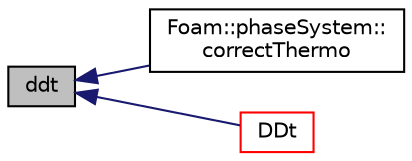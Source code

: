 digraph "ddt"
{
  bgcolor="transparent";
  edge [fontname="Helvetica",fontsize="10",labelfontname="Helvetica",labelfontsize="10"];
  node [fontname="Helvetica",fontsize="10",shape=record];
  rankdir="LR";
  Node1 [label="ddt",height=0.2,width=0.4,color="black", fillcolor="grey75", style="filled" fontcolor="black"];
  Node1 -> Node2 [dir="back",color="midnightblue",fontsize="10",style="solid",fontname="Helvetica"];
  Node2 [label="Foam::phaseSystem::\lcorrectThermo",height=0.2,width=0.4,color="black",URL="$classFoam_1_1phaseSystem.html#a384d6b2a16c5f5fdbaf7412b0f0157f8",tooltip="Correct the thermodynamics. "];
  Node1 -> Node3 [dir="back",color="midnightblue",fontsize="10",style="solid",fontname="Helvetica"];
  Node3 [label="DDt",height=0.2,width=0.4,color="red",URL="$namespaceFoam_1_1fvc.html#ab0b7059288d30051ab6817560484a801"];
}
